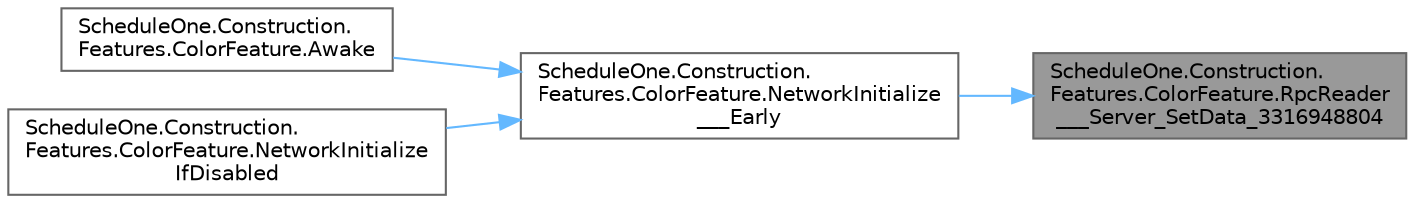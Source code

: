 digraph "ScheduleOne.Construction.Features.ColorFeature.RpcReader___Server_SetData_3316948804"
{
 // LATEX_PDF_SIZE
  bgcolor="transparent";
  edge [fontname=Helvetica,fontsize=10,labelfontname=Helvetica,labelfontsize=10];
  node [fontname=Helvetica,fontsize=10,shape=box,height=0.2,width=0.4];
  rankdir="RL";
  Node1 [id="Node000001",label="ScheduleOne.Construction.\lFeatures.ColorFeature.RpcReader\l___Server_SetData_3316948804",height=0.2,width=0.4,color="gray40", fillcolor="grey60", style="filled", fontcolor="black",tooltip=" "];
  Node1 -> Node2 [id="edge1_Node000001_Node000002",dir="back",color="steelblue1",style="solid",tooltip=" "];
  Node2 [id="Node000002",label="ScheduleOne.Construction.\lFeatures.ColorFeature.NetworkInitialize\l___Early",height=0.2,width=0.4,color="grey40", fillcolor="white", style="filled",URL="$class_schedule_one_1_1_construction_1_1_features_1_1_color_feature.html#ae70bbf9464003d6cdea5dce008b048dc",tooltip=" "];
  Node2 -> Node3 [id="edge2_Node000002_Node000003",dir="back",color="steelblue1",style="solid",tooltip=" "];
  Node3 [id="Node000003",label="ScheduleOne.Construction.\lFeatures.ColorFeature.Awake",height=0.2,width=0.4,color="grey40", fillcolor="white", style="filled",URL="$class_schedule_one_1_1_construction_1_1_features_1_1_color_feature.html#a07088d0959eee0ffc0f01a7c010a44d5",tooltip=" "];
  Node2 -> Node4 [id="edge3_Node000002_Node000004",dir="back",color="steelblue1",style="solid",tooltip=" "];
  Node4 [id="Node000004",label="ScheduleOne.Construction.\lFeatures.ColorFeature.NetworkInitialize\lIfDisabled",height=0.2,width=0.4,color="grey40", fillcolor="white", style="filled",URL="$class_schedule_one_1_1_construction_1_1_features_1_1_color_feature.html#a825a388529e6a832a7b8c992a1a3af57",tooltip=" "];
}
